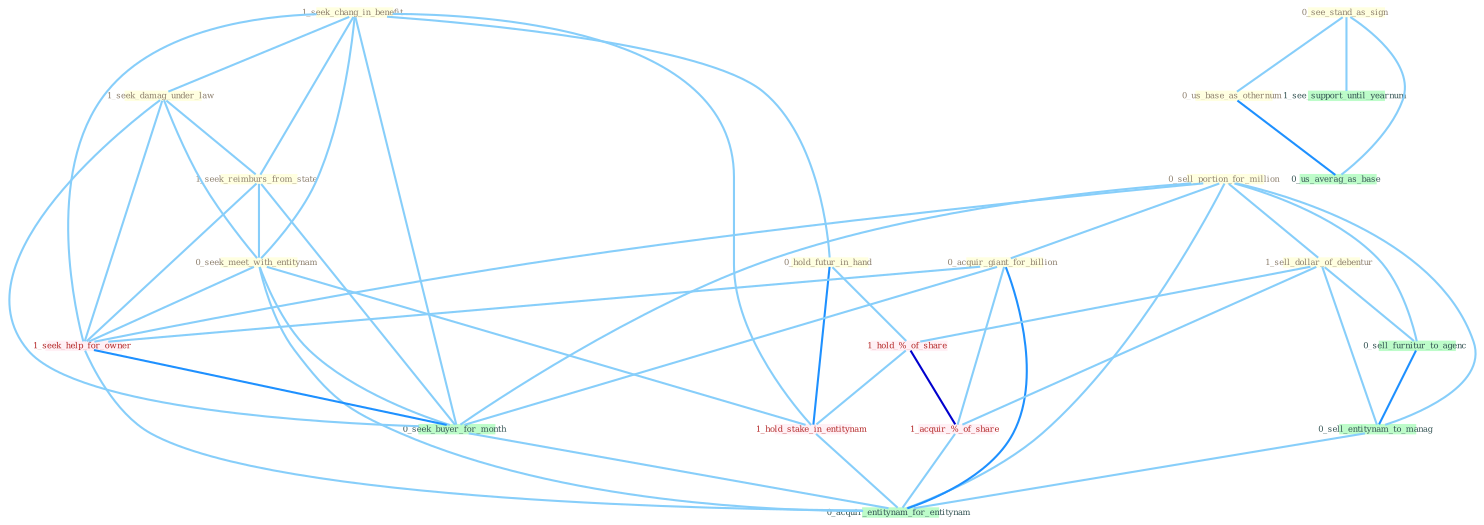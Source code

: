 Graph G{ 
    node
    [shape=polygon,style=filled,width=.5,height=.06,color="#BDFCC9",fixedsize=true,fontsize=4,
    fontcolor="#2f4f4f"];
    {node
    [color="#ffffe0", fontcolor="#8b7d6b"] "1_seek_chang_in_benefit " "0_sell_portion_for_million " "0_see_stand_as_sign " "0_hold_futur_in_hand " "0_us_base_as_othernum " "0_acquir_giant_for_billion " "1_seek_damag_under_law " "1_seek_reimburs_from_state " "0_seek_meet_with_entitynam " "1_sell_dollar_of_debentur "}
{node [color="#fff0f5", fontcolor="#b22222"] "1_hold_%_of_share " "1_hold_stake_in_entitynam " "1_seek_help_for_owner " "1_acquir_%_of_share "}
edge [color="#B0E2FF"];

	"1_seek_chang_in_benefit " -- "0_hold_futur_in_hand " [w="1", color="#87cefa" ];
	"1_seek_chang_in_benefit " -- "1_seek_damag_under_law " [w="1", color="#87cefa" ];
	"1_seek_chang_in_benefit " -- "1_seek_reimburs_from_state " [w="1", color="#87cefa" ];
	"1_seek_chang_in_benefit " -- "0_seek_meet_with_entitynam " [w="1", color="#87cefa" ];
	"1_seek_chang_in_benefit " -- "1_hold_stake_in_entitynam " [w="1", color="#87cefa" ];
	"1_seek_chang_in_benefit " -- "1_seek_help_for_owner " [w="1", color="#87cefa" ];
	"1_seek_chang_in_benefit " -- "0_seek_buyer_for_month " [w="1", color="#87cefa" ];
	"0_sell_portion_for_million " -- "0_acquir_giant_for_billion " [w="1", color="#87cefa" ];
	"0_sell_portion_for_million " -- "1_sell_dollar_of_debentur " [w="1", color="#87cefa" ];
	"0_sell_portion_for_million " -- "1_seek_help_for_owner " [w="1", color="#87cefa" ];
	"0_sell_portion_for_million " -- "0_seek_buyer_for_month " [w="1", color="#87cefa" ];
	"0_sell_portion_for_million " -- "0_sell_furnitur_to_agenc " [w="1", color="#87cefa" ];
	"0_sell_portion_for_million " -- "0_sell_entitynam_to_manag " [w="1", color="#87cefa" ];
	"0_sell_portion_for_million " -- "0_acquir_entitynam_for_entitynam " [w="1", color="#87cefa" ];
	"0_see_stand_as_sign " -- "0_us_base_as_othernum " [w="1", color="#87cefa" ];
	"0_see_stand_as_sign " -- "1_see_support_until_yearnum " [w="1", color="#87cefa" ];
	"0_see_stand_as_sign " -- "0_us_averag_as_base " [w="1", color="#87cefa" ];
	"0_hold_futur_in_hand " -- "1_hold_%_of_share " [w="1", color="#87cefa" ];
	"0_hold_futur_in_hand " -- "1_hold_stake_in_entitynam " [w="2", color="#1e90ff" , len=0.8];
	"0_us_base_as_othernum " -- "0_us_averag_as_base " [w="2", color="#1e90ff" , len=0.8];
	"0_acquir_giant_for_billion " -- "1_seek_help_for_owner " [w="1", color="#87cefa" ];
	"0_acquir_giant_for_billion " -- "0_seek_buyer_for_month " [w="1", color="#87cefa" ];
	"0_acquir_giant_for_billion " -- "1_acquir_%_of_share " [w="1", color="#87cefa" ];
	"0_acquir_giant_for_billion " -- "0_acquir_entitynam_for_entitynam " [w="2", color="#1e90ff" , len=0.8];
	"1_seek_damag_under_law " -- "1_seek_reimburs_from_state " [w="1", color="#87cefa" ];
	"1_seek_damag_under_law " -- "0_seek_meet_with_entitynam " [w="1", color="#87cefa" ];
	"1_seek_damag_under_law " -- "1_seek_help_for_owner " [w="1", color="#87cefa" ];
	"1_seek_damag_under_law " -- "0_seek_buyer_for_month " [w="1", color="#87cefa" ];
	"1_seek_reimburs_from_state " -- "0_seek_meet_with_entitynam " [w="1", color="#87cefa" ];
	"1_seek_reimburs_from_state " -- "1_seek_help_for_owner " [w="1", color="#87cefa" ];
	"1_seek_reimburs_from_state " -- "0_seek_buyer_for_month " [w="1", color="#87cefa" ];
	"0_seek_meet_with_entitynam " -- "1_hold_stake_in_entitynam " [w="1", color="#87cefa" ];
	"0_seek_meet_with_entitynam " -- "1_seek_help_for_owner " [w="1", color="#87cefa" ];
	"0_seek_meet_with_entitynam " -- "0_seek_buyer_for_month " [w="1", color="#87cefa" ];
	"0_seek_meet_with_entitynam " -- "0_acquir_entitynam_for_entitynam " [w="1", color="#87cefa" ];
	"1_sell_dollar_of_debentur " -- "1_hold_%_of_share " [w="1", color="#87cefa" ];
	"1_sell_dollar_of_debentur " -- "1_acquir_%_of_share " [w="1", color="#87cefa" ];
	"1_sell_dollar_of_debentur " -- "0_sell_furnitur_to_agenc " [w="1", color="#87cefa" ];
	"1_sell_dollar_of_debentur " -- "0_sell_entitynam_to_manag " [w="1", color="#87cefa" ];
	"1_hold_%_of_share " -- "1_hold_stake_in_entitynam " [w="1", color="#87cefa" ];
	"1_hold_%_of_share " -- "1_acquir_%_of_share " [w="3", color="#0000cd" , len=0.6];
	"1_hold_stake_in_entitynam " -- "0_acquir_entitynam_for_entitynam " [w="1", color="#87cefa" ];
	"1_seek_help_for_owner " -- "0_seek_buyer_for_month " [w="2", color="#1e90ff" , len=0.8];
	"1_seek_help_for_owner " -- "0_acquir_entitynam_for_entitynam " [w="1", color="#87cefa" ];
	"0_seek_buyer_for_month " -- "0_acquir_entitynam_for_entitynam " [w="1", color="#87cefa" ];
	"1_acquir_%_of_share " -- "0_acquir_entitynam_for_entitynam " [w="1", color="#87cefa" ];
	"0_sell_furnitur_to_agenc " -- "0_sell_entitynam_to_manag " [w="2", color="#1e90ff" , len=0.8];
	"0_sell_entitynam_to_manag " -- "0_acquir_entitynam_for_entitynam " [w="1", color="#87cefa" ];
}